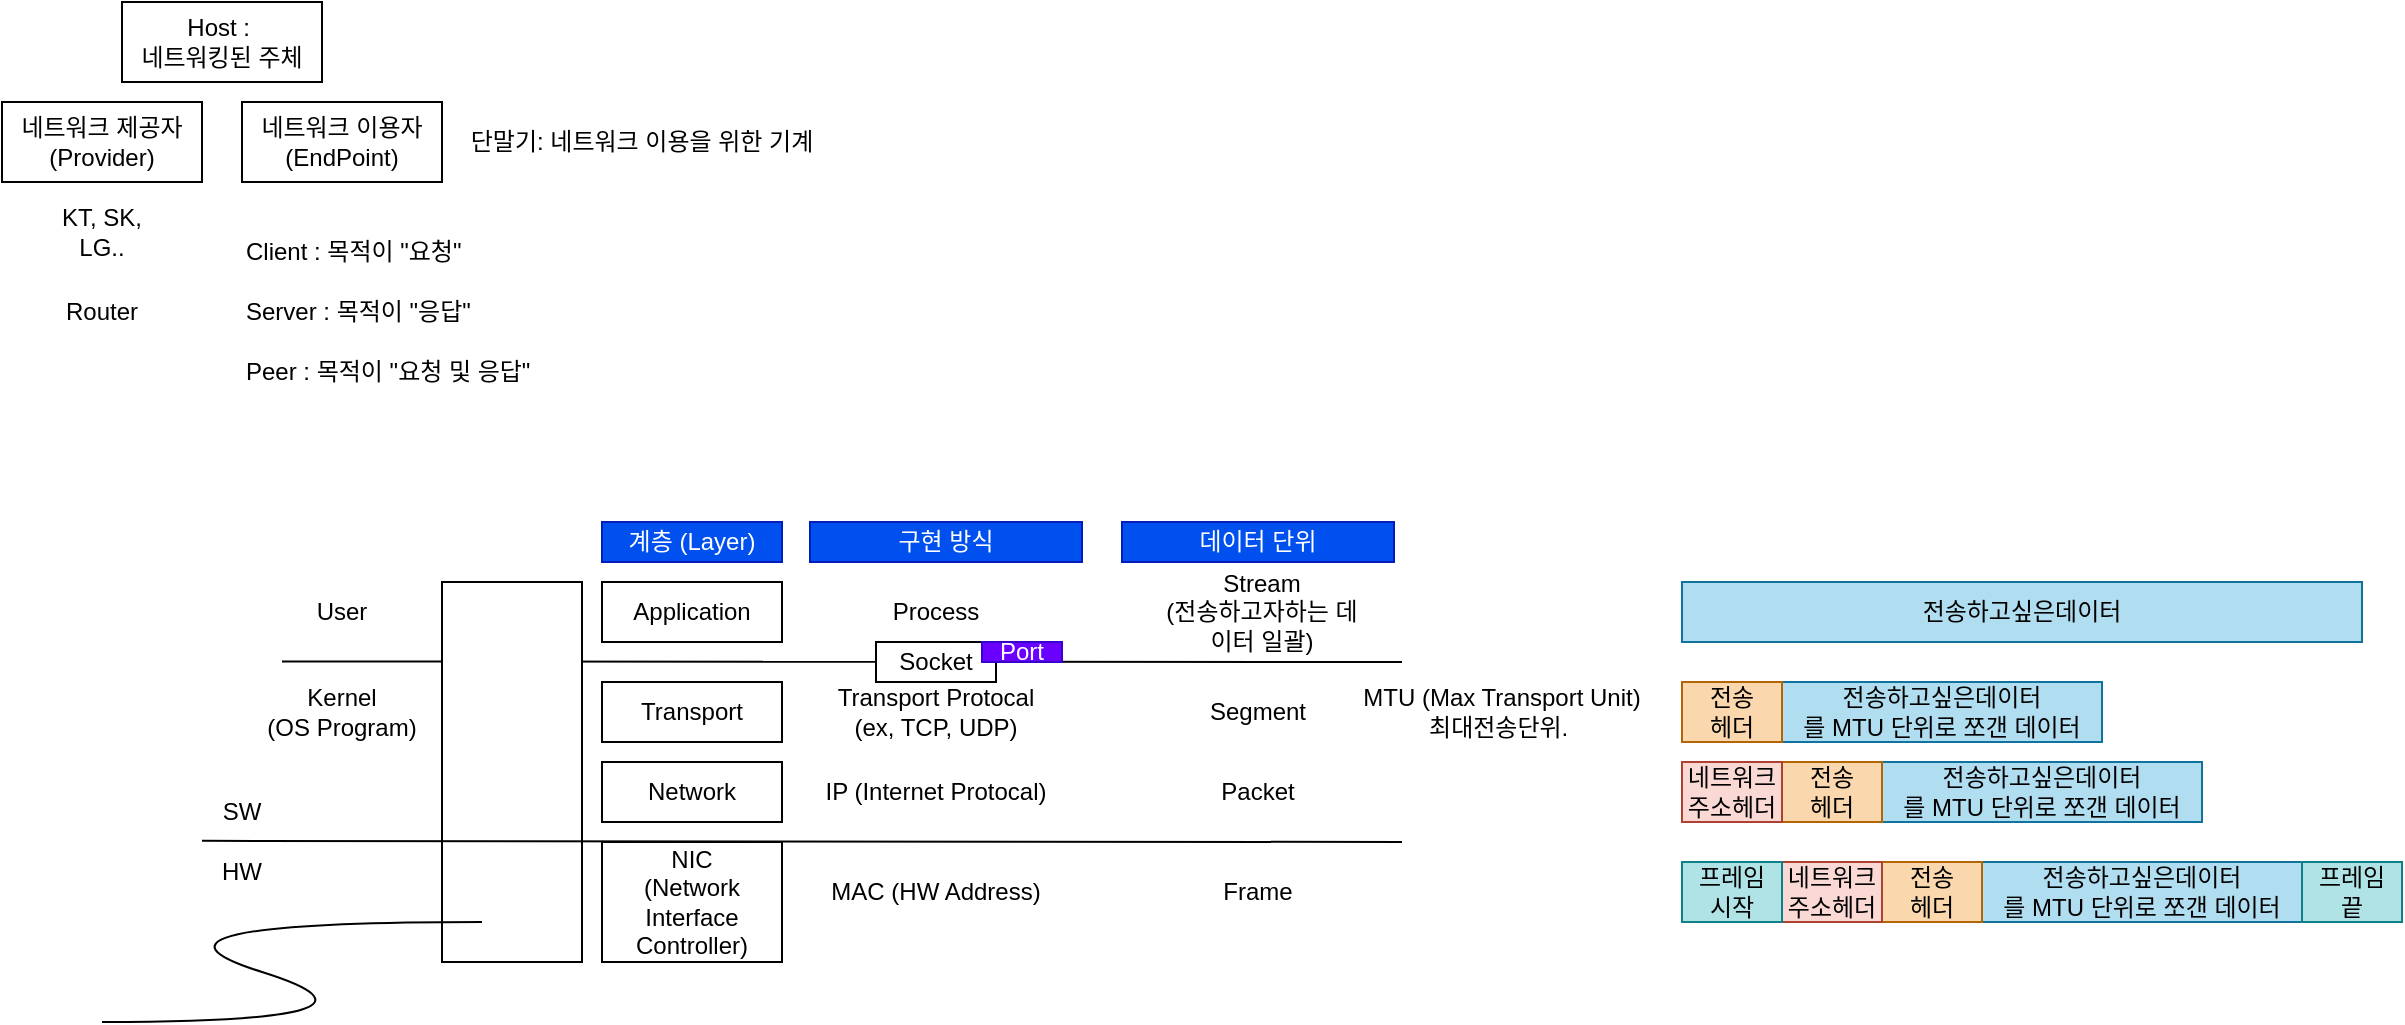 <mxfile version="24.7.17">
  <diagram id="C5RBs43oDa-KdzZeNtuy" name="Page-1">
    <mxGraphModel dx="957" dy="482" grid="1" gridSize="10" guides="1" tooltips="1" connect="1" arrows="1" fold="1" page="1" pageScale="1" pageWidth="827" pageHeight="1169" math="0" shadow="0">
      <root>
        <mxCell id="WIyWlLk6GJQsqaUBKTNV-0" />
        <mxCell id="WIyWlLk6GJQsqaUBKTNV-1" parent="WIyWlLk6GJQsqaUBKTNV-0" />
        <mxCell id="A1vHnVPncBVvCbcrfG4D-27" value="" style="endArrow=none;html=1;rounded=0;" edge="1" parent="WIyWlLk6GJQsqaUBKTNV-1">
          <mxGeometry width="50" height="50" relative="1" as="geometry">
            <mxPoint x="150" y="339.71" as="sourcePoint" />
            <mxPoint x="710" y="340" as="targetPoint" />
          </mxGeometry>
        </mxCell>
        <mxCell id="A1vHnVPncBVvCbcrfG4D-0" value="Host :&amp;nbsp;&lt;div&gt;네트워킹된 주체&lt;/div&gt;" style="rounded=0;whiteSpace=wrap;html=1;" vertex="1" parent="WIyWlLk6GJQsqaUBKTNV-1">
          <mxGeometry x="70" y="10" width="100" height="40" as="geometry" />
        </mxCell>
        <mxCell id="A1vHnVPncBVvCbcrfG4D-2" value="네트워크 제공자&lt;div&gt;(Provider)&lt;/div&gt;" style="rounded=0;whiteSpace=wrap;html=1;" vertex="1" parent="WIyWlLk6GJQsqaUBKTNV-1">
          <mxGeometry x="10" y="60" width="100" height="40" as="geometry" />
        </mxCell>
        <mxCell id="A1vHnVPncBVvCbcrfG4D-3" value="네트워크 이용자&lt;div&gt;(EndPoint)&lt;/div&gt;" style="rounded=0;whiteSpace=wrap;html=1;" vertex="1" parent="WIyWlLk6GJQsqaUBKTNV-1">
          <mxGeometry x="130" y="60" width="100" height="40" as="geometry" />
        </mxCell>
        <mxCell id="A1vHnVPncBVvCbcrfG4D-4" value="Router" style="text;html=1;align=center;verticalAlign=middle;whiteSpace=wrap;rounded=0;" vertex="1" parent="WIyWlLk6GJQsqaUBKTNV-1">
          <mxGeometry x="30" y="150" width="60" height="30" as="geometry" />
        </mxCell>
        <mxCell id="A1vHnVPncBVvCbcrfG4D-5" value="KT, SK, LG.." style="text;html=1;align=center;verticalAlign=middle;whiteSpace=wrap;rounded=0;" vertex="1" parent="WIyWlLk6GJQsqaUBKTNV-1">
          <mxGeometry x="30" y="110" width="60" height="30" as="geometry" />
        </mxCell>
        <mxCell id="A1vHnVPncBVvCbcrfG4D-6" value="단말기: 네트워크 이용을 위한 기계" style="text;html=1;align=center;verticalAlign=middle;whiteSpace=wrap;rounded=0;" vertex="1" parent="WIyWlLk6GJQsqaUBKTNV-1">
          <mxGeometry x="230" y="65" width="200" height="30" as="geometry" />
        </mxCell>
        <mxCell id="A1vHnVPncBVvCbcrfG4D-7" value="Client : 목적이 &quot;요청&quot;" style="text;html=1;align=left;verticalAlign=middle;whiteSpace=wrap;rounded=0;" vertex="1" parent="WIyWlLk6GJQsqaUBKTNV-1">
          <mxGeometry x="130" y="120" width="130" height="30" as="geometry" />
        </mxCell>
        <mxCell id="A1vHnVPncBVvCbcrfG4D-8" value="Server : 목적이 &quot;응답&quot;" style="text;html=1;align=left;verticalAlign=middle;whiteSpace=wrap;rounded=0;" vertex="1" parent="WIyWlLk6GJQsqaUBKTNV-1">
          <mxGeometry x="130" y="150" width="130" height="30" as="geometry" />
        </mxCell>
        <mxCell id="A1vHnVPncBVvCbcrfG4D-9" value="Peer : 목적이 &quot;요청 및 응답&quot;" style="text;html=1;align=left;verticalAlign=middle;whiteSpace=wrap;rounded=0;" vertex="1" parent="WIyWlLk6GJQsqaUBKTNV-1">
          <mxGeometry x="130" y="180" width="170" height="30" as="geometry" />
        </mxCell>
        <mxCell id="A1vHnVPncBVvCbcrfG4D-10" value="" style="rounded=0;whiteSpace=wrap;html=1;" vertex="1" parent="WIyWlLk6GJQsqaUBKTNV-1">
          <mxGeometry x="230" y="300" width="70" height="190" as="geometry" />
        </mxCell>
        <mxCell id="A1vHnVPncBVvCbcrfG4D-11" value="" style="curved=1;endArrow=none;html=1;rounded=0;endFill=0;" edge="1" parent="WIyWlLk6GJQsqaUBKTNV-1">
          <mxGeometry width="50" height="50" relative="1" as="geometry">
            <mxPoint x="60" y="520" as="sourcePoint" />
            <mxPoint x="250" y="470" as="targetPoint" />
            <Array as="points">
              <mxPoint x="220" y="520" />
              <mxPoint x="60" y="470" />
            </Array>
          </mxGeometry>
        </mxCell>
        <mxCell id="A1vHnVPncBVvCbcrfG4D-12" value="NIC&lt;div&gt;(Network&lt;/div&gt;&lt;div&gt;Interface&lt;/div&gt;&lt;div&gt;Controller)&lt;/div&gt;" style="rounded=0;whiteSpace=wrap;html=1;" vertex="1" parent="WIyWlLk6GJQsqaUBKTNV-1">
          <mxGeometry x="310" y="430" width="90" height="60" as="geometry" />
        </mxCell>
        <mxCell id="A1vHnVPncBVvCbcrfG4D-13" value="Network" style="rounded=0;whiteSpace=wrap;html=1;" vertex="1" parent="WIyWlLk6GJQsqaUBKTNV-1">
          <mxGeometry x="310" y="390" width="90" height="30" as="geometry" />
        </mxCell>
        <mxCell id="A1vHnVPncBVvCbcrfG4D-14" value="IP (Internet Protocal)" style="text;html=1;align=center;verticalAlign=middle;whiteSpace=wrap;rounded=0;" vertex="1" parent="WIyWlLk6GJQsqaUBKTNV-1">
          <mxGeometry x="414" y="390" width="126" height="30" as="geometry" />
        </mxCell>
        <mxCell id="A1vHnVPncBVvCbcrfG4D-15" value="MAC (HW Address)" style="text;html=1;align=center;verticalAlign=middle;whiteSpace=wrap;rounded=0;" vertex="1" parent="WIyWlLk6GJQsqaUBKTNV-1">
          <mxGeometry x="414" y="440" width="126" height="30" as="geometry" />
        </mxCell>
        <mxCell id="A1vHnVPncBVvCbcrfG4D-16" value="Transport" style="rounded=0;whiteSpace=wrap;html=1;" vertex="1" parent="WIyWlLk6GJQsqaUBKTNV-1">
          <mxGeometry x="310" y="350" width="90" height="30" as="geometry" />
        </mxCell>
        <mxCell id="A1vHnVPncBVvCbcrfG4D-17" value="Transport Protocal&lt;div&gt;(ex, TCP, UDP)&lt;/div&gt;" style="text;html=1;align=center;verticalAlign=middle;whiteSpace=wrap;rounded=0;" vertex="1" parent="WIyWlLk6GJQsqaUBKTNV-1">
          <mxGeometry x="414" y="350" width="126" height="30" as="geometry" />
        </mxCell>
        <mxCell id="A1vHnVPncBVvCbcrfG4D-18" value="Application" style="rounded=0;whiteSpace=wrap;html=1;" vertex="1" parent="WIyWlLk6GJQsqaUBKTNV-1">
          <mxGeometry x="310" y="300" width="90" height="30" as="geometry" />
        </mxCell>
        <mxCell id="A1vHnVPncBVvCbcrfG4D-19" value="Process" style="text;html=1;align=center;verticalAlign=middle;whiteSpace=wrap;rounded=0;" vertex="1" parent="WIyWlLk6GJQsqaUBKTNV-1">
          <mxGeometry x="414" y="300" width="126" height="30" as="geometry" />
        </mxCell>
        <mxCell id="A1vHnVPncBVvCbcrfG4D-21" value="Socket" style="rounded=0;whiteSpace=wrap;html=1;" vertex="1" parent="WIyWlLk6GJQsqaUBKTNV-1">
          <mxGeometry x="447" y="330" width="60" height="20" as="geometry" />
        </mxCell>
        <mxCell id="A1vHnVPncBVvCbcrfG4D-22" value="Port" style="rounded=0;whiteSpace=wrap;html=1;fillColor=#6a00ff;fontColor=#ffffff;strokeColor=#3700CC;" vertex="1" parent="WIyWlLk6GJQsqaUBKTNV-1">
          <mxGeometry x="500" y="330" width="40" height="10" as="geometry" />
        </mxCell>
        <mxCell id="A1vHnVPncBVvCbcrfG4D-23" value="" style="endArrow=none;html=1;rounded=0;" edge="1" parent="WIyWlLk6GJQsqaUBKTNV-1">
          <mxGeometry width="50" height="50" relative="1" as="geometry">
            <mxPoint x="110" y="429.43" as="sourcePoint" />
            <mxPoint x="710" y="430" as="targetPoint" />
          </mxGeometry>
        </mxCell>
        <mxCell id="A1vHnVPncBVvCbcrfG4D-25" value="HW" style="text;html=1;align=center;verticalAlign=middle;whiteSpace=wrap;rounded=0;" vertex="1" parent="WIyWlLk6GJQsqaUBKTNV-1">
          <mxGeometry x="100" y="430" width="60" height="30" as="geometry" />
        </mxCell>
        <mxCell id="A1vHnVPncBVvCbcrfG4D-26" value="SW" style="text;html=1;align=center;verticalAlign=middle;whiteSpace=wrap;rounded=0;" vertex="1" parent="WIyWlLk6GJQsqaUBKTNV-1">
          <mxGeometry x="100" y="400" width="60" height="30" as="geometry" />
        </mxCell>
        <mxCell id="A1vHnVPncBVvCbcrfG4D-28" value="Kernel&lt;div&gt;(OS Program)&lt;/div&gt;" style="text;html=1;align=center;verticalAlign=middle;whiteSpace=wrap;rounded=0;" vertex="1" parent="WIyWlLk6GJQsqaUBKTNV-1">
          <mxGeometry x="140" y="350" width="80" height="30" as="geometry" />
        </mxCell>
        <mxCell id="A1vHnVPncBVvCbcrfG4D-29" value="User" style="text;html=1;align=center;verticalAlign=middle;whiteSpace=wrap;rounded=0;" vertex="1" parent="WIyWlLk6GJQsqaUBKTNV-1">
          <mxGeometry x="140" y="300" width="80" height="30" as="geometry" />
        </mxCell>
        <mxCell id="A1vHnVPncBVvCbcrfG4D-30" value="계층 (Layer)" style="rounded=0;whiteSpace=wrap;html=1;fillColor=#0050ef;fontColor=#ffffff;strokeColor=#001DBC;" vertex="1" parent="WIyWlLk6GJQsqaUBKTNV-1">
          <mxGeometry x="310" y="270" width="90" height="20" as="geometry" />
        </mxCell>
        <mxCell id="A1vHnVPncBVvCbcrfG4D-31" value="구현 방식" style="rounded=0;whiteSpace=wrap;html=1;fillColor=#0050ef;fontColor=#ffffff;strokeColor=#001DBC;" vertex="1" parent="WIyWlLk6GJQsqaUBKTNV-1">
          <mxGeometry x="414" y="270" width="136" height="20" as="geometry" />
        </mxCell>
        <mxCell id="A1vHnVPncBVvCbcrfG4D-32" value="데이터 단위" style="rounded=0;whiteSpace=wrap;html=1;fillColor=#0050ef;fontColor=#ffffff;strokeColor=#001DBC;" vertex="1" parent="WIyWlLk6GJQsqaUBKTNV-1">
          <mxGeometry x="570" y="270" width="136" height="20" as="geometry" />
        </mxCell>
        <mxCell id="A1vHnVPncBVvCbcrfG4D-33" value="Stream&lt;div&gt;(전송하고자하는 데이터 일괄)&lt;/div&gt;" style="text;html=1;align=center;verticalAlign=middle;whiteSpace=wrap;rounded=0;" vertex="1" parent="WIyWlLk6GJQsqaUBKTNV-1">
          <mxGeometry x="590" y="300" width="100" height="30" as="geometry" />
        </mxCell>
        <mxCell id="A1vHnVPncBVvCbcrfG4D-34" value="MTU (Max Transport Unit)&lt;div&gt;최대전송단위.&amp;nbsp;&lt;/div&gt;" style="text;html=1;align=center;verticalAlign=middle;whiteSpace=wrap;rounded=0;" vertex="1" parent="WIyWlLk6GJQsqaUBKTNV-1">
          <mxGeometry x="680" y="350" width="160" height="30" as="geometry" />
        </mxCell>
        <mxCell id="A1vHnVPncBVvCbcrfG4D-35" value="Segment" style="text;html=1;align=center;verticalAlign=middle;whiteSpace=wrap;rounded=0;" vertex="1" parent="WIyWlLk6GJQsqaUBKTNV-1">
          <mxGeometry x="588" y="350" width="100" height="30" as="geometry" />
        </mxCell>
        <mxCell id="A1vHnVPncBVvCbcrfG4D-36" value="전송하고싶은데이터" style="rounded=0;whiteSpace=wrap;html=1;fillColor=#b1ddf0;strokeColor=#10739e;fontColor=#000000;" vertex="1" parent="WIyWlLk6GJQsqaUBKTNV-1">
          <mxGeometry x="850" y="300" width="340" height="30" as="geometry" />
        </mxCell>
        <mxCell id="A1vHnVPncBVvCbcrfG4D-37" value="전송하고싶은데이터&lt;div&gt;를 MTU 단위로 쪼갠 데이터&lt;/div&gt;" style="rounded=0;whiteSpace=wrap;html=1;fillColor=#b1ddf0;strokeColor=#10739e;fontColor=#000000;" vertex="1" parent="WIyWlLk6GJQsqaUBKTNV-1">
          <mxGeometry x="900" y="350" width="160" height="30" as="geometry" />
        </mxCell>
        <mxCell id="A1vHnVPncBVvCbcrfG4D-38" value="전송&lt;div&gt;헤더&lt;/div&gt;" style="rounded=0;whiteSpace=wrap;html=1;fillColor=#fad7ac;strokeColor=#b46504;fontColor=#000000;" vertex="1" parent="WIyWlLk6GJQsqaUBKTNV-1">
          <mxGeometry x="850" y="350" width="50" height="30" as="geometry" />
        </mxCell>
        <mxCell id="A1vHnVPncBVvCbcrfG4D-39" value="전송하고싶은데이터&lt;div&gt;를 MTU 단위로 쪼갠 데이터&lt;/div&gt;" style="rounded=0;whiteSpace=wrap;html=1;fillColor=#b1ddf0;strokeColor=#10739e;fontColor=#000000;" vertex="1" parent="WIyWlLk6GJQsqaUBKTNV-1">
          <mxGeometry x="950" y="390" width="160" height="30" as="geometry" />
        </mxCell>
        <mxCell id="A1vHnVPncBVvCbcrfG4D-40" value="전송&lt;div&gt;헤더&lt;/div&gt;" style="rounded=0;whiteSpace=wrap;html=1;fillColor=#fad7ac;strokeColor=#b46504;fontColor=#000000;" vertex="1" parent="WIyWlLk6GJQsqaUBKTNV-1">
          <mxGeometry x="900" y="390" width="50" height="30" as="geometry" />
        </mxCell>
        <mxCell id="A1vHnVPncBVvCbcrfG4D-41" value="네트워크&lt;div&gt;주소헤더&lt;/div&gt;" style="rounded=0;whiteSpace=wrap;html=1;fillColor=#fad9d5;strokeColor=#ae4132;fontColor=#000000;" vertex="1" parent="WIyWlLk6GJQsqaUBKTNV-1">
          <mxGeometry x="850" y="390" width="50" height="30" as="geometry" />
        </mxCell>
        <mxCell id="A1vHnVPncBVvCbcrfG4D-42" value="Packet" style="text;html=1;align=center;verticalAlign=middle;whiteSpace=wrap;rounded=0;" vertex="1" parent="WIyWlLk6GJQsqaUBKTNV-1">
          <mxGeometry x="588" y="390" width="100" height="30" as="geometry" />
        </mxCell>
        <mxCell id="A1vHnVPncBVvCbcrfG4D-43" value="전송하고싶은데이터&lt;div&gt;를 MTU 단위로 쪼갠 데이터&lt;/div&gt;" style="rounded=0;whiteSpace=wrap;html=1;fillColor=#b1ddf0;strokeColor=#10739e;fontColor=#000000;" vertex="1" parent="WIyWlLk6GJQsqaUBKTNV-1">
          <mxGeometry x="1000" y="440" width="160" height="30" as="geometry" />
        </mxCell>
        <mxCell id="A1vHnVPncBVvCbcrfG4D-44" value="전송&lt;div&gt;헤더&lt;/div&gt;" style="rounded=0;whiteSpace=wrap;html=1;fillColor=#fad7ac;strokeColor=#b46504;fontColor=#000000;" vertex="1" parent="WIyWlLk6GJQsqaUBKTNV-1">
          <mxGeometry x="950" y="440" width="50" height="30" as="geometry" />
        </mxCell>
        <mxCell id="A1vHnVPncBVvCbcrfG4D-45" value="네트워크&lt;div&gt;주소헤더&lt;/div&gt;" style="rounded=0;whiteSpace=wrap;html=1;fillColor=#fad9d5;strokeColor=#ae4132;fontColor=#000000;" vertex="1" parent="WIyWlLk6GJQsqaUBKTNV-1">
          <mxGeometry x="900" y="440" width="50" height="30" as="geometry" />
        </mxCell>
        <mxCell id="A1vHnVPncBVvCbcrfG4D-46" value="프레임&lt;div&gt;시작&lt;/div&gt;" style="rounded=0;whiteSpace=wrap;html=1;fillColor=#b0e3e6;strokeColor=#0e8088;fontColor=#000000;" vertex="1" parent="WIyWlLk6GJQsqaUBKTNV-1">
          <mxGeometry x="850" y="440" width="50" height="30" as="geometry" />
        </mxCell>
        <mxCell id="A1vHnVPncBVvCbcrfG4D-47" value="프레임&lt;div&gt;끝&lt;/div&gt;" style="rounded=0;whiteSpace=wrap;html=1;fillColor=#b0e3e6;strokeColor=#0e8088;fontColor=#000000;" vertex="1" parent="WIyWlLk6GJQsqaUBKTNV-1">
          <mxGeometry x="1160" y="440" width="50" height="30" as="geometry" />
        </mxCell>
        <mxCell id="A1vHnVPncBVvCbcrfG4D-48" value="Frame" style="text;html=1;align=center;verticalAlign=middle;whiteSpace=wrap;rounded=0;" vertex="1" parent="WIyWlLk6GJQsqaUBKTNV-1">
          <mxGeometry x="588" y="440" width="100" height="30" as="geometry" />
        </mxCell>
      </root>
    </mxGraphModel>
  </diagram>
</mxfile>
